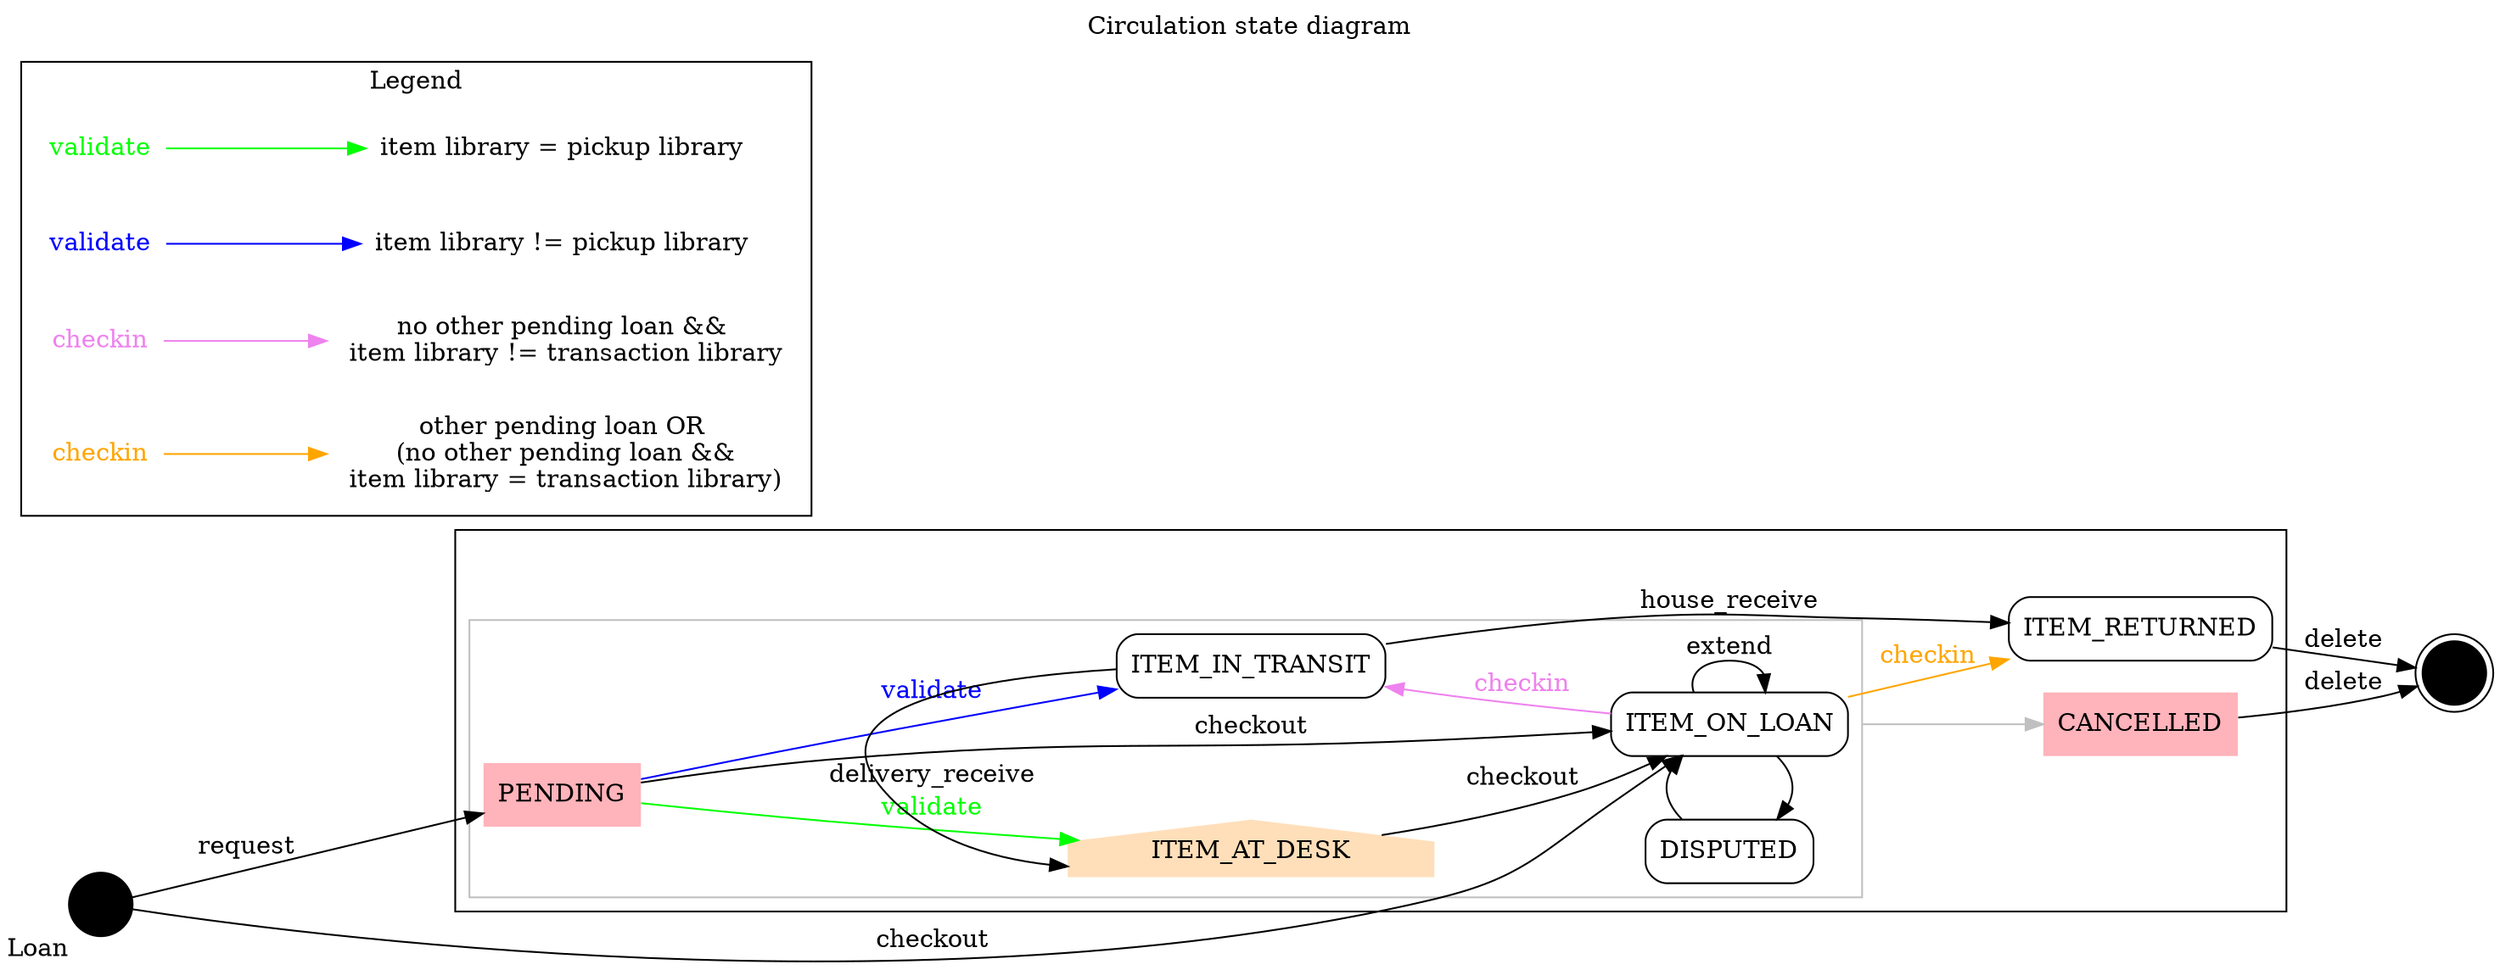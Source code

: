 digraph G {
# Title
label="Circulation state diagram";
labelloc = "t"; # place label on top
compound=True;

# Configuration
rankdir=LR;
node [shape=rectangle style=rounded]; # change displaying box for states

# Main states
"CREATED" [label="" xlabel="Loan" shape=circle style=filled color=black];
"PENDING" [color="transparent" style=filled fillcolor="#ffb3ba"];
"ITEM_AT_DESK" [shape=house color="transparent" style=filled fillcolor="#ffdfba"];
"ITEM_IN_TRANSIT";
"ITEM_ON_LOAN";
"ITEM_RETURNED";
"CANCELLED" [color="transparent" style=filled fillcolor="#ffb3ba"];
"DISPUTED";
"DELETED" [shape=doublecircle label="" style=filled fillcolor=black];

# Subgraphs
subgraph cluster_main {
	label="";
	"CANCELLED";
	"ITEM_RETURNED";
	subgraph cluster_0 {
		# Configuration
		node [style=filled];
		label="";
		color=gray;
		# States
		{ rank=same; "ITEM_AT_DESK", "ITEM_IN_TRANSIT"}
		{ rank=same; "ITEM_ON_LOAN", "DISPUTED"}
		# Transitions
		"PENDING" -> "ITEM_ON_LOAN" [label=checkout];
		"PENDING" -> "ITEM_AT_DESK" [label=validate color=green fontcolor=green];
		"PENDING" -> "ITEM_IN_TRANSIT" [label=validate color=blue fontcolor=blue];
		"ITEM_AT_DESK" -> "ITEM_ON_LOAN" [label=checkout];
		"ITEM_ON_LOAN" -> "ITEM_IN_TRANSIT" [label=checkin color=violet fontcolor=violet];
		"ITEM_ON_LOAN" -> "ITEM_ON_LOAN" [label=extend];
		"ITEM_ON_LOAN" -> "DISPUTED";
		"DISPUTED" -> "ITEM_ON_LOAN";
		}

		# Transition from atdesk to main cluster
		{ rank=same; "ITEM_RETURNED", "CANCELLED"}
		"ITEM_ON_LOAN" -> "ITEM_RETURNED" [label=checkin color=orange fontcolor=orange];
		"ITEM_IN_TRANSIT" -> "ITEM_AT_DESK" [label=<delivery_receive>];
		"ITEM_IN_TRANSIT" -> "ITEM_RETURNED" [label=house_receive];
	}

"CREATED" -> "PENDING" [label=request];
"CREATED" -> "ITEM_ON_LOAN" [label=checkout];
"ITEM_RETURNED" -> "DELETED" [label=delete];
"CANCELLED" -> "DELETED" [label=delete];

"ITEM_ON_LOAN" -> "CANCELLED" [ltail=cluster_0 color=gray];

# Legend
subgraph cluster_legend {
# Config
node [shape=plaintext style=solid];
label="Legend";
# Elements
"Green" [label="validate" fontcolor=green];
"Green2" [label="item library = pickup library"];
"Blue" [label="validate" fontcolor=blue];
"Blue2" [label="item library != pickup library"];
"Violet" [label="checkin" fontcolor=violet];
"Violet2" [label=<no other pending loan &amp;&amp;<br/> item library != transaction library>];
"Orange" [label="checkin" fontcolor=orange];
"Orange2" [label=<other pending loan OR<br/> (no other pending loan &amp;&amp;<br/> item library = transaction library)>];
# Align elements
{rank=same; "Green", "Blue", "Violet", "Orange"}
{rank=same; "Green2", "Blue2", "Violet2", "Orange2"}
# Create arrows
"Green" -> "Green2" [color=green];
"Blue" -> "Blue2" [color=blue];
"Violet" -> "Violet2" [color=violet];
"Orange" -> "Orange2" [color=orange];
}

}
